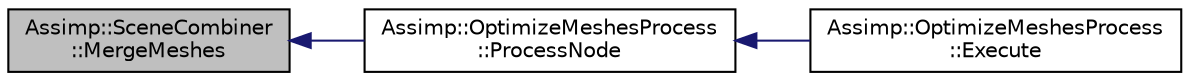 digraph "Assimp::SceneCombiner::MergeMeshes"
{
  edge [fontname="Helvetica",fontsize="10",labelfontname="Helvetica",labelfontsize="10"];
  node [fontname="Helvetica",fontsize="10",shape=record];
  rankdir="LR";
  Node1 [label="Assimp::SceneCombiner\l::MergeMeshes",height=0.2,width=0.4,color="black", fillcolor="grey75", style="filled", fontcolor="black"];
  Node1 -> Node2 [dir="back",color="midnightblue",fontsize="10",style="solid",fontname="Helvetica"];
  Node2 [label="Assimp::OptimizeMeshesProcess\l::ProcessNode",height=0.2,width=0.4,color="black", fillcolor="white", style="filled",URL="$class_assimp_1_1_optimize_meshes_process.html#a362186826ee6914f1ef31170f8231117",tooltip="Do the actual optimization on all meshes of this node. "];
  Node2 -> Node3 [dir="back",color="midnightblue",fontsize="10",style="solid",fontname="Helvetica"];
  Node3 [label="Assimp::OptimizeMeshesProcess\l::Execute",height=0.2,width=0.4,color="black", fillcolor="white", style="filled",URL="$class_assimp_1_1_optimize_meshes_process.html#a43232ef13ca41e15bfa237f1f6f19978"];
}
